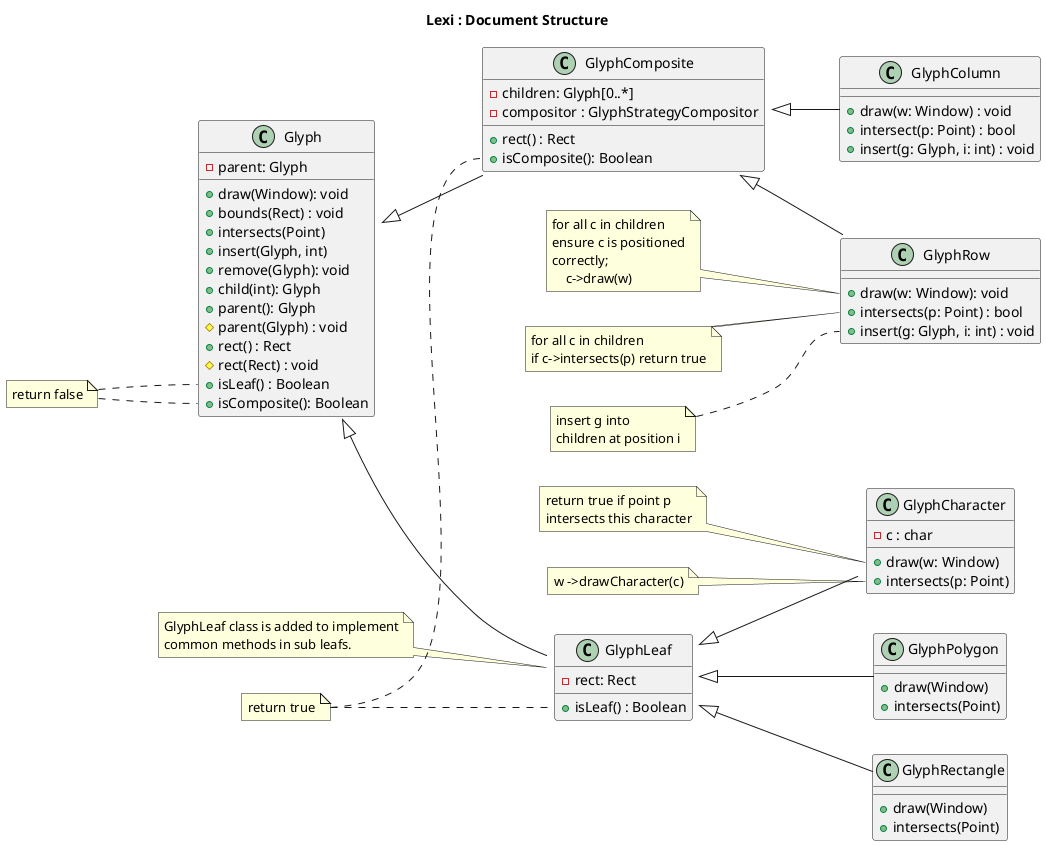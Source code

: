 @startuml

left to right direction
title Lexi : Document Structure

'---------------------------
!startsub CLASSES

'package lexi.glyph {
    class Glyph
    class GlyphComposite
    class GlyphLeaf
    class GlyphCharacter
    class GlyphRectangle
    class GlyphPolygon
    class GlyphRow
    class GlyphColumn
'    }

!endsub
'---------------------------

!startsub MEMBERS

Glyph : -parent: Glyph
Glyph : +draw(Window): void
Glyph : +bounds(Rect) : void
Glyph : +intersects(Point)
Glyph : +insert(Glyph, int)
Glyph : +remove(Glyph): void
Glyph : +child(int): Glyph
Glyph : +parent(): Glyph
Glyph : #parent(Glyph) : void
Glyph : +rect() : Rect
Glyph : #rect(Rect) : void
Glyph : +isLeaf() : Boolean
Glyph : +isComposite(): Boolean


GlyphComposite : -children: Glyph[0..*]
GlyphComposite : -compositor : GlyphStrategyCompositor
GlyphComposite : +rect() : Rect
GlyphComposite : +isComposite(): Boolean
    
GlyphLeaf : -rect: Rect
GlyphLeaf : +isLeaf() : Boolean

GlyphCharacter : -c : char
GlyphCharacter : +draw(w: Window)
GlyphCharacter : +intersects(p: Point)

GlyphRectangle : +draw(Window)
GlyphRectangle : +intersects(Point)

GlyphPolygon : +draw(Window)
GlyphPolygon : +intersects(Point)

GlyphRow : +draw(w: Window): void
GlyphRow : +intersects(p: Point) : bool
GlyphRow : +insert(g: Glyph, i: int) : void

GlyphColumn : +draw(w: Window) : void
GlyphColumn : +intersect(p: Point) : bool
GlyphColumn : +insert(g: Glyph, i: int) : void

!endsub
'---------------------------

!startsub RELATIONS

Glyph <|-- GlyphComposite
Glyph <|-- GlyphLeaf

GlyphComposite <|-- GlyphRow
GlyphComposite <|-- GlyphColumn

GlyphLeaf <|-- GlyphCharacter
GlyphLeaf <|-- GlyphRectangle
GlyphLeaf <|-- GlyphPolygon

!endsub
'---------------------------

!startsub NOTES

note as nReturnTrue
    return true
end note
nReturnTrue .. GlyphLeaf::isLeaf
nReturnTrue .. GlyphComposite::isComposite

note as nGlyphLeaf
    GlyphLeaf class is added to implement
    common methods in sub leafs.
end note
nGlyphLeaf .. GlyphLeaf

note as nReturnFalse
    return false
end note
nReturnFalse .. Glyph::isLeaf
nReturnFalse .. Glyph::isComposite

note as nCharDraw
    return true if point p 
    intersects this character
end note
nCharDraw .. GlyphCharacter::draw
        
note as nCharIntersects 
    w ->drawCharacter(c)
end note
nCharIntersects .. GlyphCharacter::intersects
        
note  as nGlyphRowDraw 
    for all c in children
    ensure c is positioned
    correctly;
        c->draw(w)
end note
nGlyphRowDraw .. GlyphRow::draw
    
note as nGlypRowIntersects
    for all c in children
    if c->intersects(p) return true
end note
nGlypRowIntersects .. GlyphRow::intersects

note as nGlypRowInsert
    insert g into
    children at position i
end note
nGlypRowInsert .. GlyphRow::insert

!endsub
'---------------------------

@enduml

